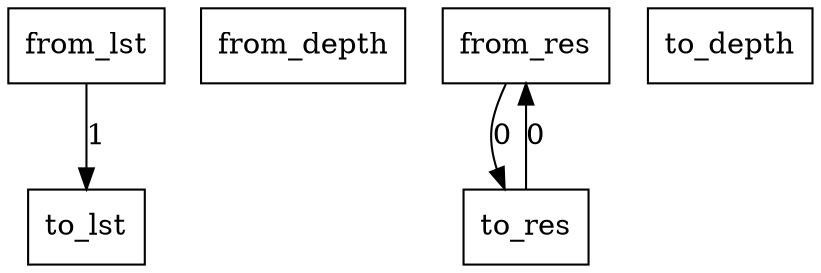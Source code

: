 digraph {
    graph [rankdir=TB
          ,bgcolor=transparent];
    node [shape=box
         ,fillcolor=white
         ,style=filled];
    0 [label=<from_lst>];
    1 [label=<from_depth>];
    2 [label=<from_res>];
    3 [label=<to_lst>];
    4 [label=<to_depth>];
    5 [label=<to_res>];
    0 -> 3 [label=1];
    2 -> 5 [label=0];
    5 -> 2 [label=0];
}